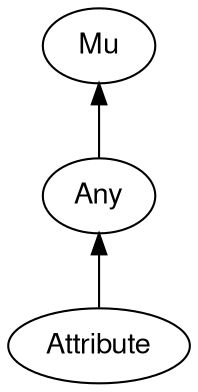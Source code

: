digraph "perl6-type-graph" {
    rankdir=BT;
    splines=polyline;
    overlap=false; 
    // Types
    "Attribute" [color="#000000", fontcolor="#000000", href="/type/Attribute", fontname="FreeSans"];
    "Mu" [color="#000000", fontcolor="#000000", href="/type/Mu", fontname="FreeSans"];
    "Any" [color="#000000", fontcolor="#000000", href="/type/Any", fontname="FreeSans"];

    // Superclasses
    "Attribute" -> "Any" [color="#000000"];
    "Any" -> "Mu" [color="#000000"];

    // Roles
}
